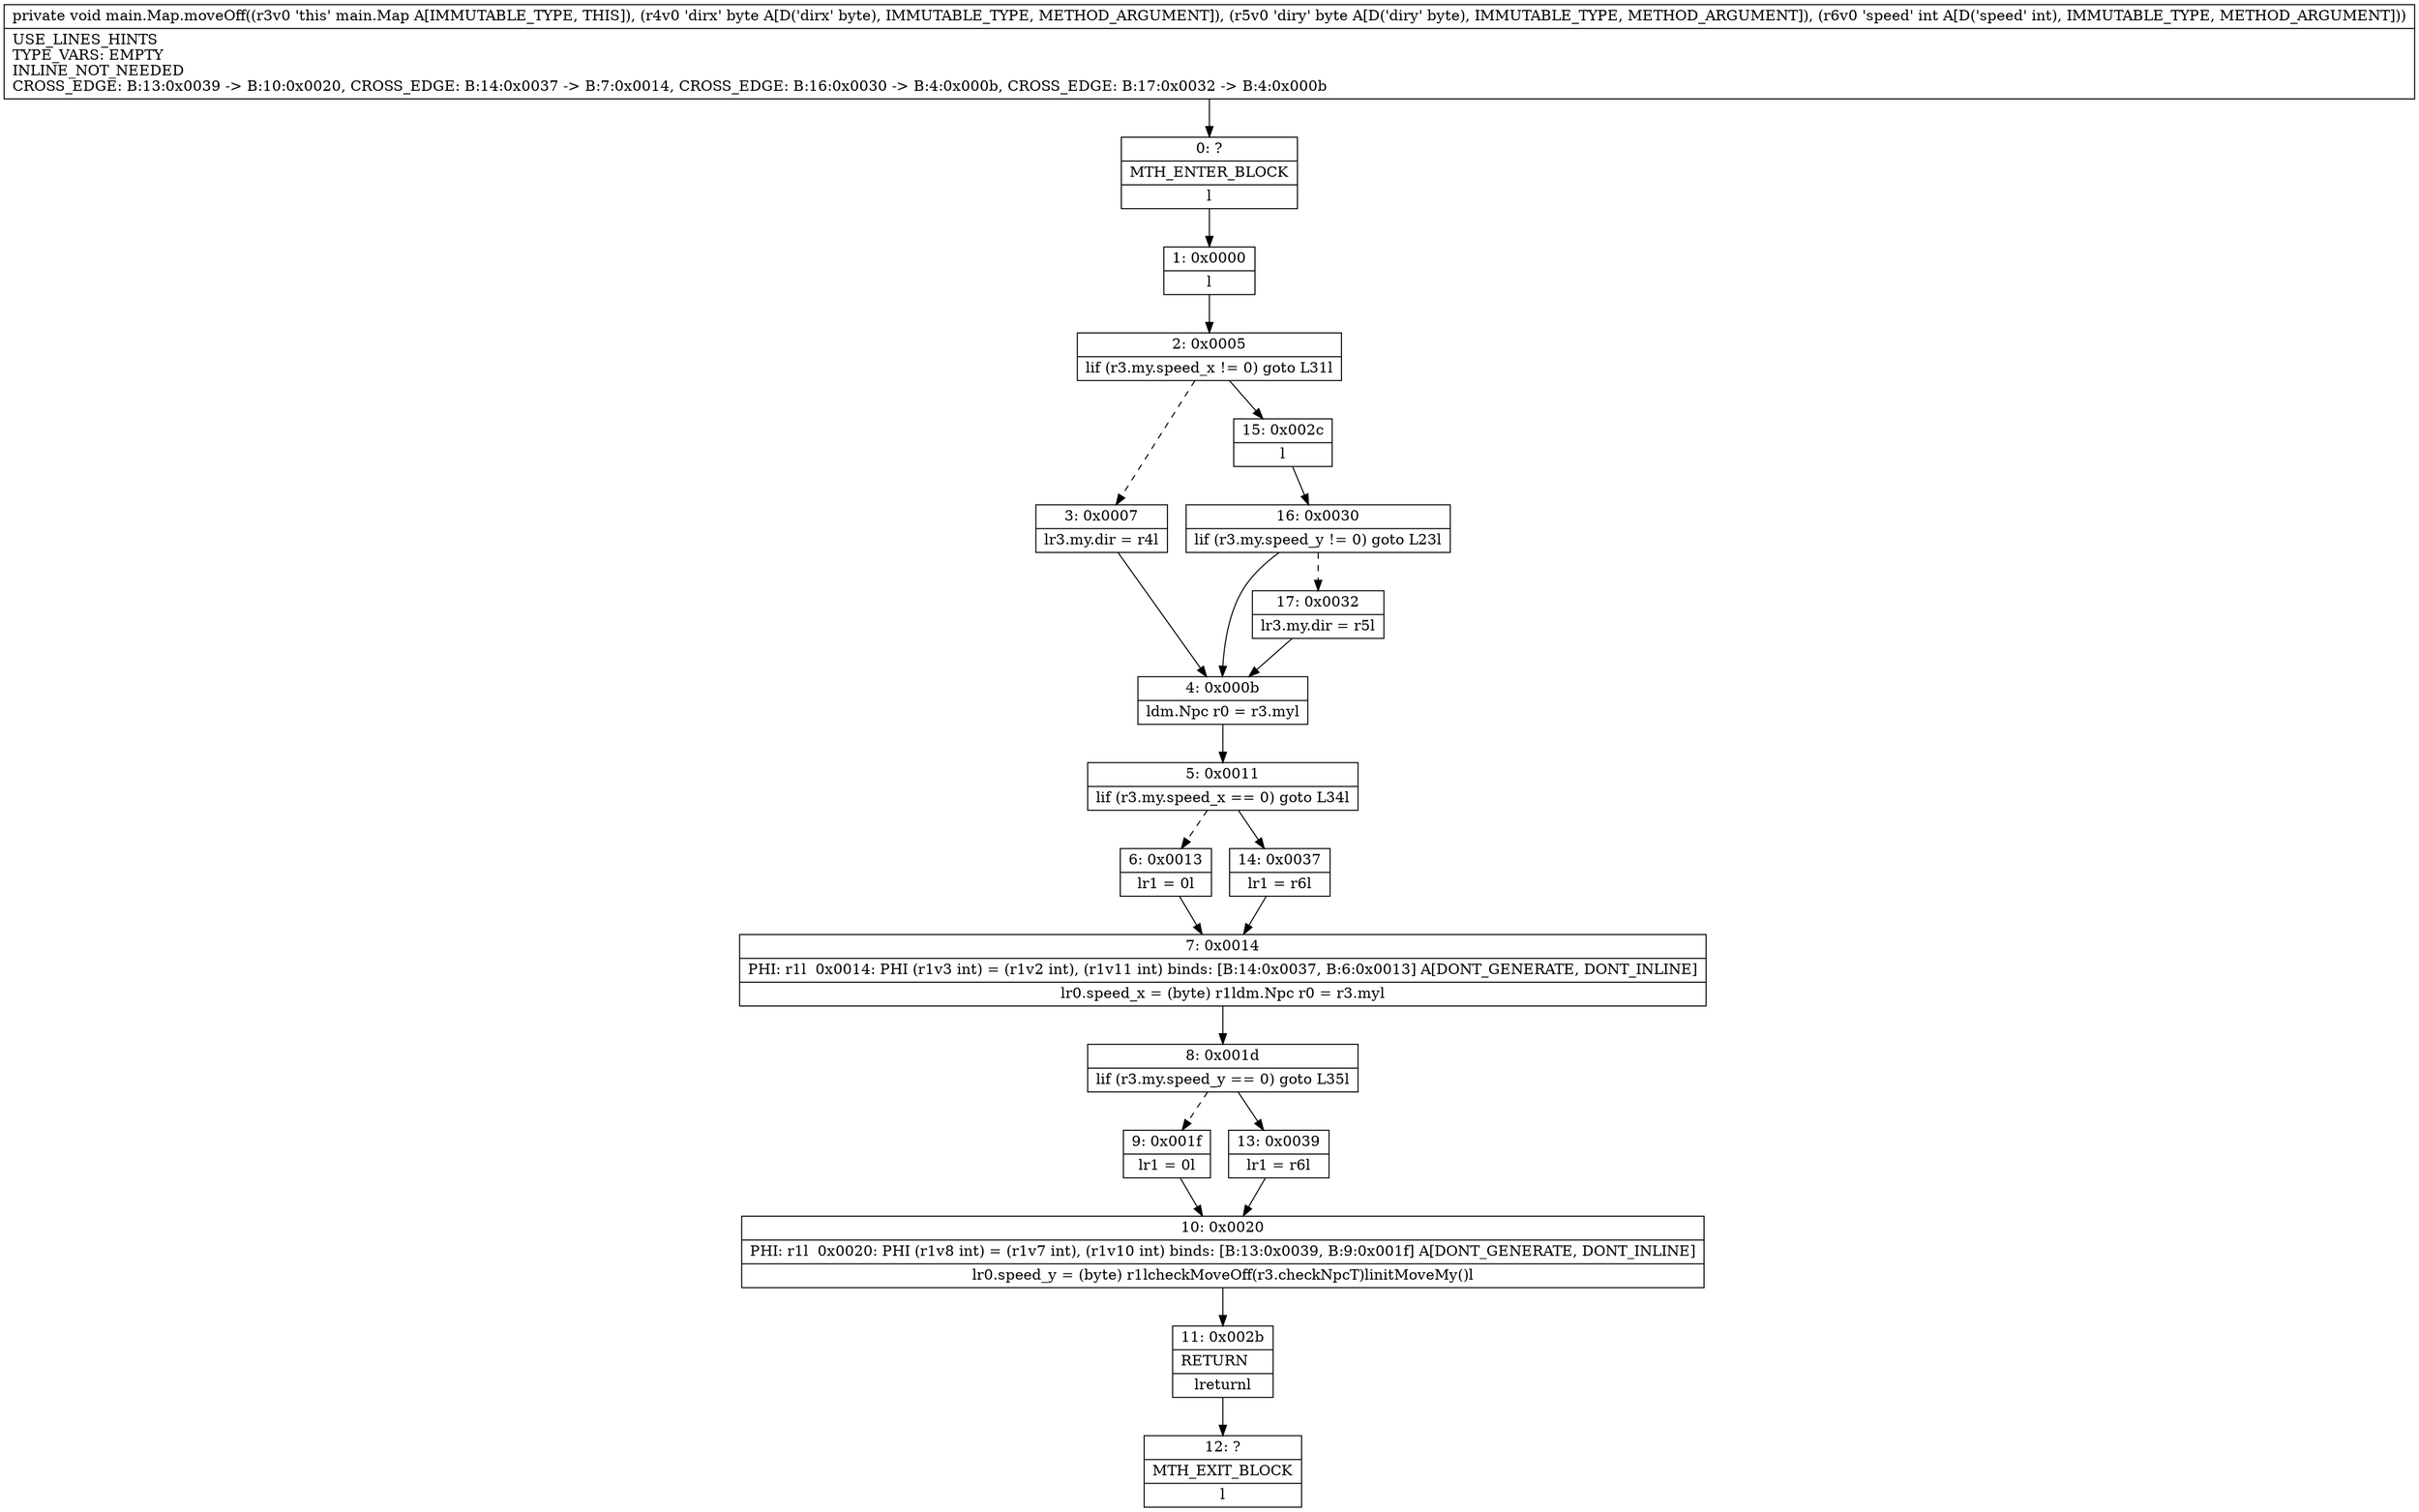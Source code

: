 digraph "CFG formain.Map.moveOff(BBI)V" {
Node_0 [shape=record,label="{0\:\ ?|MTH_ENTER_BLOCK\l|l}"];
Node_1 [shape=record,label="{1\:\ 0x0000|l}"];
Node_2 [shape=record,label="{2\:\ 0x0005|lif (r3.my.speed_x != 0) goto L31l}"];
Node_3 [shape=record,label="{3\:\ 0x0007|lr3.my.dir = r4l}"];
Node_4 [shape=record,label="{4\:\ 0x000b|ldm.Npc r0 = r3.myl}"];
Node_5 [shape=record,label="{5\:\ 0x0011|lif (r3.my.speed_x == 0) goto L34l}"];
Node_6 [shape=record,label="{6\:\ 0x0013|lr1 = 0l}"];
Node_7 [shape=record,label="{7\:\ 0x0014|PHI: r1l  0x0014: PHI (r1v3 int) = (r1v2 int), (r1v11 int) binds: [B:14:0x0037, B:6:0x0013] A[DONT_GENERATE, DONT_INLINE]\l|lr0.speed_x = (byte) r1ldm.Npc r0 = r3.myl}"];
Node_8 [shape=record,label="{8\:\ 0x001d|lif (r3.my.speed_y == 0) goto L35l}"];
Node_9 [shape=record,label="{9\:\ 0x001f|lr1 = 0l}"];
Node_10 [shape=record,label="{10\:\ 0x0020|PHI: r1l  0x0020: PHI (r1v8 int) = (r1v7 int), (r1v10 int) binds: [B:13:0x0039, B:9:0x001f] A[DONT_GENERATE, DONT_INLINE]\l|lr0.speed_y = (byte) r1lcheckMoveOff(r3.checkNpcT)linitMoveMy()l}"];
Node_11 [shape=record,label="{11\:\ 0x002b|RETURN\l|lreturnl}"];
Node_12 [shape=record,label="{12\:\ ?|MTH_EXIT_BLOCK\l|l}"];
Node_13 [shape=record,label="{13\:\ 0x0039|lr1 = r6l}"];
Node_14 [shape=record,label="{14\:\ 0x0037|lr1 = r6l}"];
Node_15 [shape=record,label="{15\:\ 0x002c|l}"];
Node_16 [shape=record,label="{16\:\ 0x0030|lif (r3.my.speed_y != 0) goto L23l}"];
Node_17 [shape=record,label="{17\:\ 0x0032|lr3.my.dir = r5l}"];
MethodNode[shape=record,label="{private void main.Map.moveOff((r3v0 'this' main.Map A[IMMUTABLE_TYPE, THIS]), (r4v0 'dirx' byte A[D('dirx' byte), IMMUTABLE_TYPE, METHOD_ARGUMENT]), (r5v0 'diry' byte A[D('diry' byte), IMMUTABLE_TYPE, METHOD_ARGUMENT]), (r6v0 'speed' int A[D('speed' int), IMMUTABLE_TYPE, METHOD_ARGUMENT]))  | USE_LINES_HINTS\lTYPE_VARS: EMPTY\lINLINE_NOT_NEEDED\lCROSS_EDGE: B:13:0x0039 \-\> B:10:0x0020, CROSS_EDGE: B:14:0x0037 \-\> B:7:0x0014, CROSS_EDGE: B:16:0x0030 \-\> B:4:0x000b, CROSS_EDGE: B:17:0x0032 \-\> B:4:0x000b\l}"];
MethodNode -> Node_0;
Node_0 -> Node_1;
Node_1 -> Node_2;
Node_2 -> Node_3[style=dashed];
Node_2 -> Node_15;
Node_3 -> Node_4;
Node_4 -> Node_5;
Node_5 -> Node_6[style=dashed];
Node_5 -> Node_14;
Node_6 -> Node_7;
Node_7 -> Node_8;
Node_8 -> Node_9[style=dashed];
Node_8 -> Node_13;
Node_9 -> Node_10;
Node_10 -> Node_11;
Node_11 -> Node_12;
Node_13 -> Node_10;
Node_14 -> Node_7;
Node_15 -> Node_16;
Node_16 -> Node_4;
Node_16 -> Node_17[style=dashed];
Node_17 -> Node_4;
}

